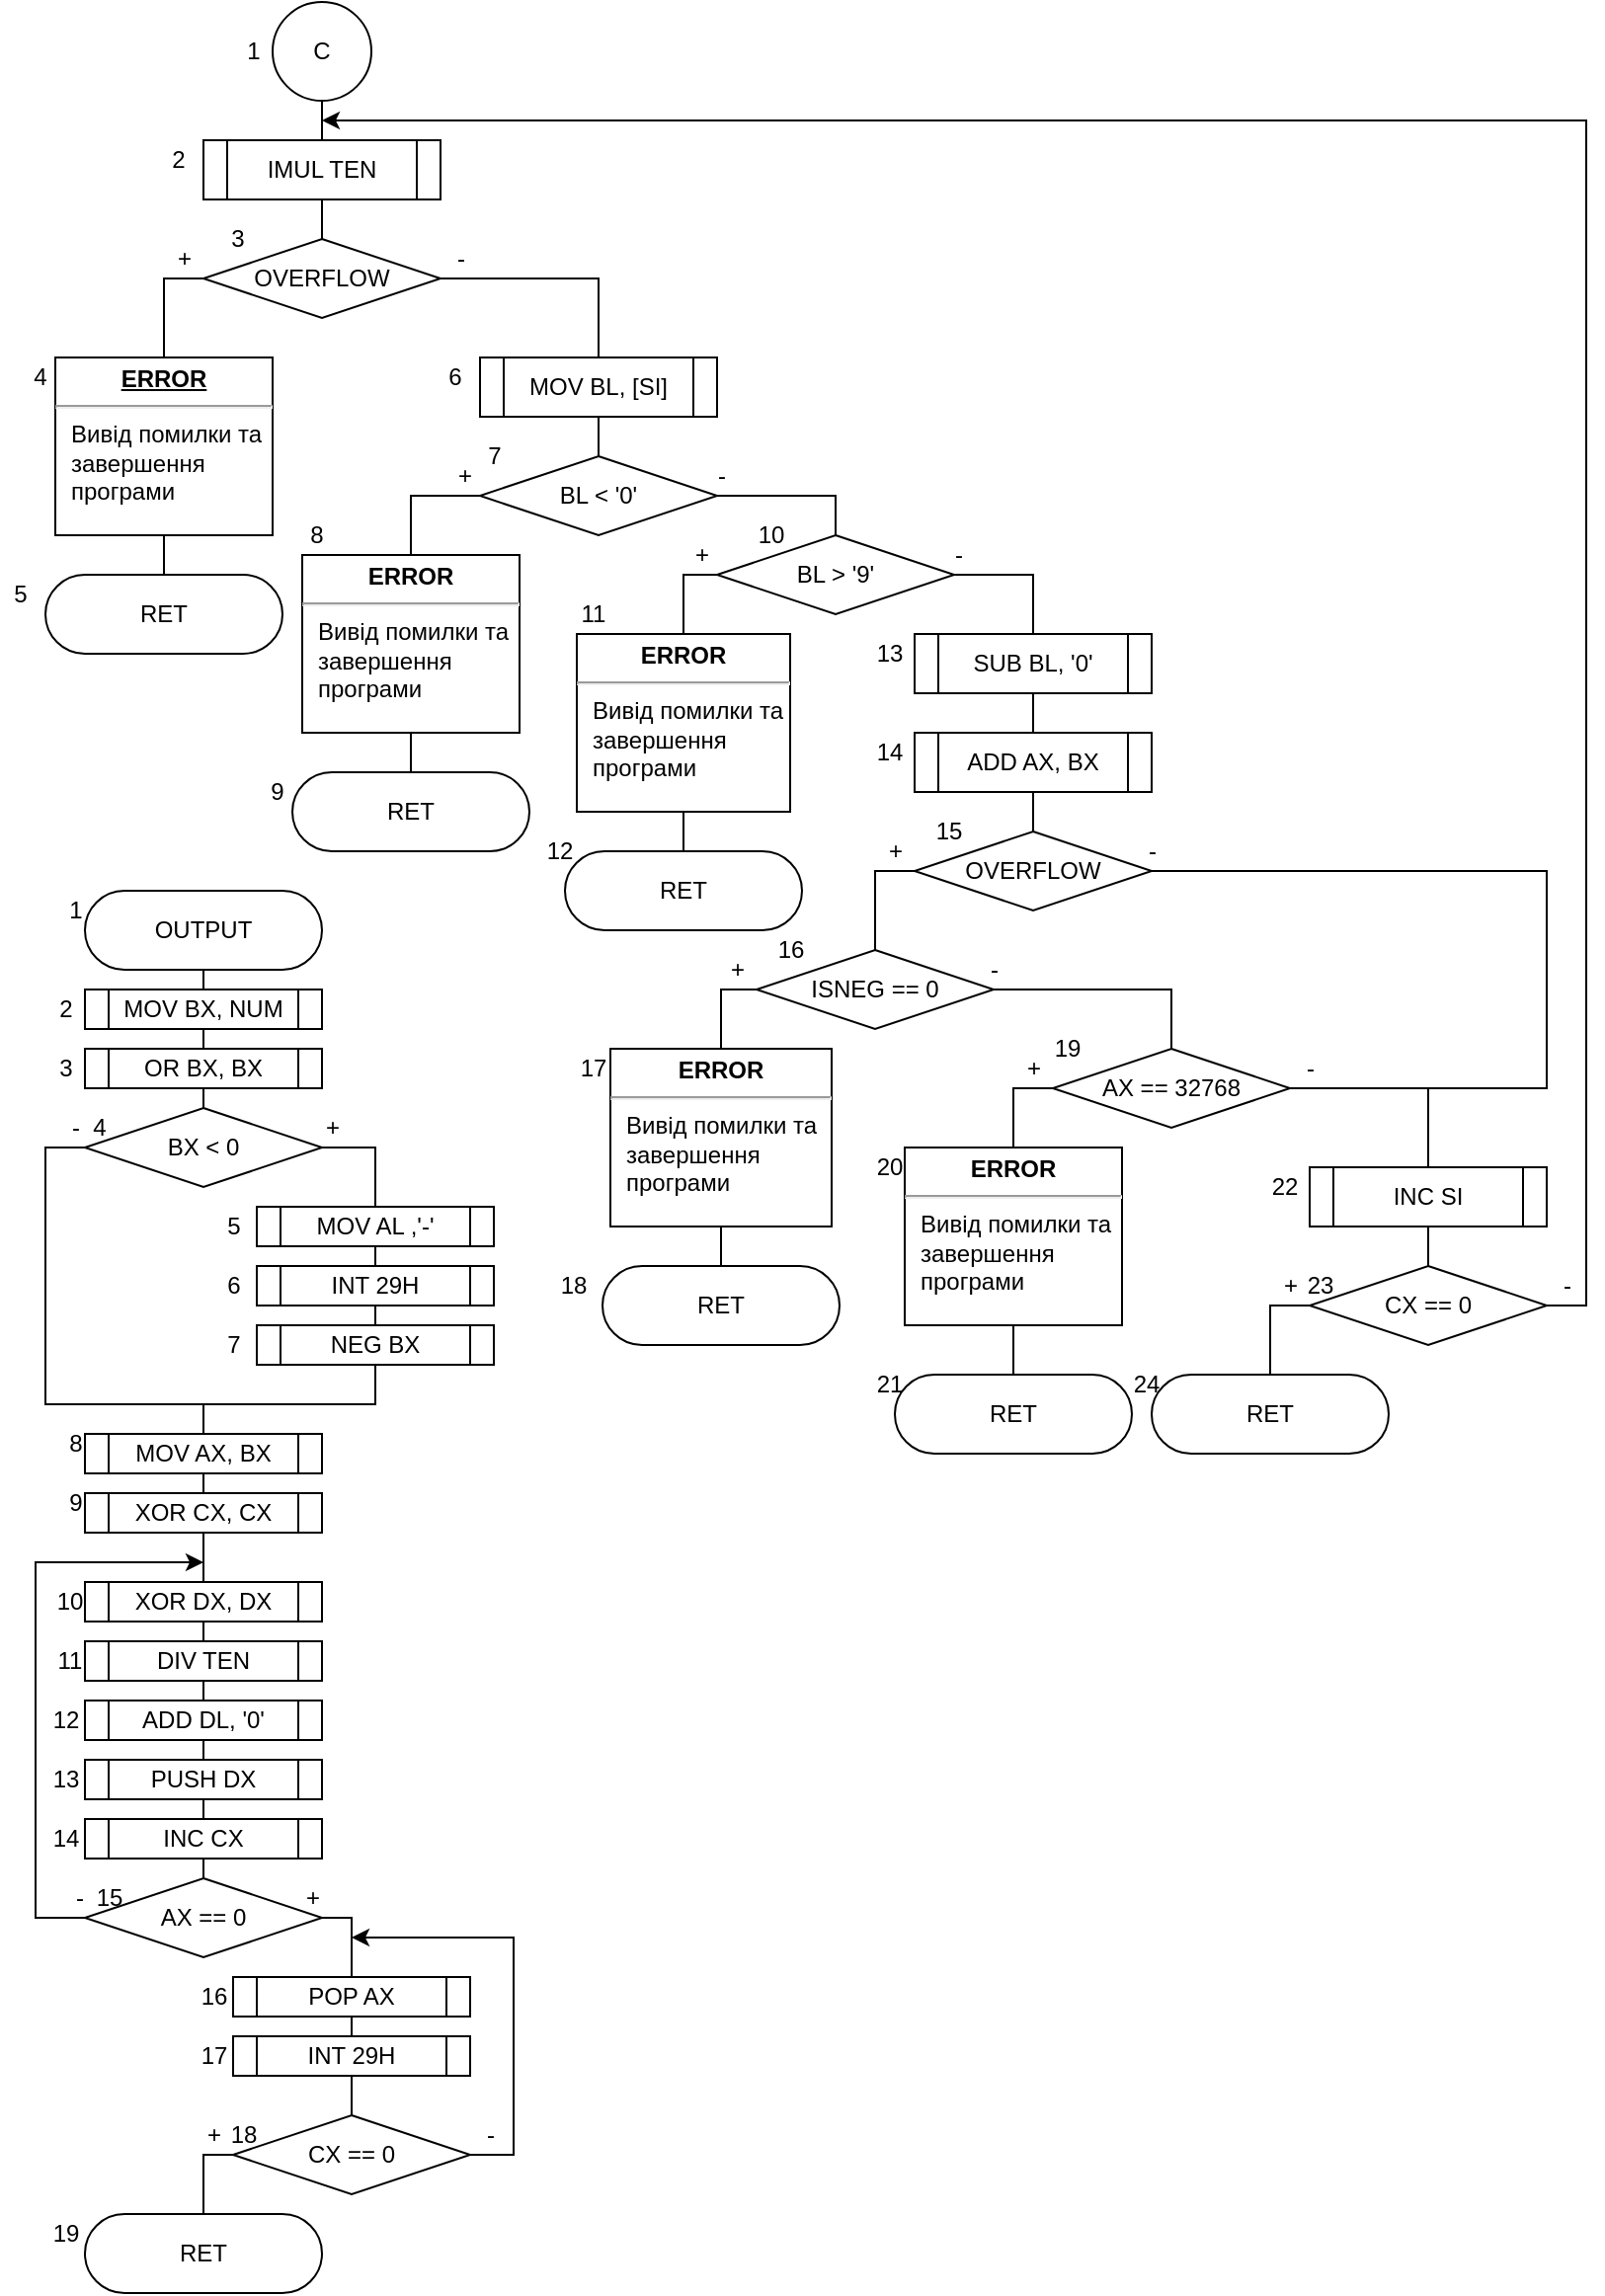 <mxfile version="16.1.2" type="device"><diagram id="68heUi0z1V77YzQn_o56" name="Страница 1"><mxGraphModel dx="1102" dy="685" grid="1" gridSize="10" guides="1" tooltips="1" connect="1" arrows="1" fold="1" page="1" pageScale="1" pageWidth="827" pageHeight="1169" math="0" shadow="0"><root><mxCell id="0"/><mxCell id="1" parent="0"/><mxCell id="bSEj1anS9FOuN95uO_6M-1" style="edgeStyle=orthogonalEdgeStyle;rounded=0;orthogonalLoop=1;jettySize=auto;html=1;entryX=0.5;entryY=0;entryDx=0;entryDy=0;endArrow=none;endFill=0;exitX=0.5;exitY=1;exitDx=0;exitDy=0;" parent="1" source="J3eR_fTIWLNKQ7qqKEdP-1" target="bSEj1anS9FOuN95uO_6M-5" edge="1"><mxGeometry relative="1" as="geometry"><mxPoint x="175" y="50" as="sourcePoint"/></mxGeometry></mxCell><mxCell id="bSEj1anS9FOuN95uO_6M-3" value="RET" style="rounded=1;whiteSpace=wrap;html=1;arcSize=50;" parent="1" vertex="1"><mxGeometry x="35" y="290" width="120" height="40" as="geometry"/></mxCell><mxCell id="bSEj1anS9FOuN95uO_6M-4" style="edgeStyle=orthogonalEdgeStyle;rounded=0;orthogonalLoop=1;jettySize=auto;html=1;exitX=0.5;exitY=1;exitDx=0;exitDy=0;entryX=0.5;entryY=0;entryDx=0;entryDy=0;endArrow=none;endFill=0;" parent="1" source="bSEj1anS9FOuN95uO_6M-5" target="bSEj1anS9FOuN95uO_6M-9" edge="1"><mxGeometry relative="1" as="geometry"/></mxCell><mxCell id="bSEj1anS9FOuN95uO_6M-5" value="IMUL TEN" style="shape=process;whiteSpace=wrap;html=1;backgroundOutline=1;" parent="1" vertex="1"><mxGeometry x="115" y="70" width="120" height="30" as="geometry"/></mxCell><mxCell id="bSEj1anS9FOuN95uO_6M-6" style="edgeStyle=orthogonalEdgeStyle;rounded=0;orthogonalLoop=1;jettySize=auto;html=1;exitX=0.5;exitY=1;exitDx=0;exitDy=0;entryX=0.5;entryY=0;entryDx=0;entryDy=0;endArrow=none;endFill=0;" parent="1" source="bSEj1anS9FOuN95uO_6M-7" target="bSEj1anS9FOuN95uO_6M-16" edge="1"><mxGeometry relative="1" as="geometry"/></mxCell><mxCell id="bSEj1anS9FOuN95uO_6M-7" value="MOV BL, [SI]" style="shape=process;whiteSpace=wrap;html=1;backgroundOutline=1;" parent="1" vertex="1"><mxGeometry x="255" y="180" width="120" height="30" as="geometry"/></mxCell><mxCell id="bSEj1anS9FOuN95uO_6M-8" style="edgeStyle=orthogonalEdgeStyle;rounded=0;orthogonalLoop=1;jettySize=auto;html=1;exitX=1;exitY=0.5;exitDx=0;exitDy=0;entryX=0.5;entryY=0;entryDx=0;entryDy=0;endArrow=none;endFill=0;" parent="1" source="bSEj1anS9FOuN95uO_6M-9" target="bSEj1anS9FOuN95uO_6M-7" edge="1"><mxGeometry relative="1" as="geometry"/></mxCell><mxCell id="bSEj1anS9FOuN95uO_6M-9" value="OVERFLOW" style="rhombus;whiteSpace=wrap;html=1;" parent="1" vertex="1"><mxGeometry x="115" y="120" width="120" height="40" as="geometry"/></mxCell><mxCell id="bSEj1anS9FOuN95uO_6M-10" style="edgeStyle=orthogonalEdgeStyle;rounded=0;orthogonalLoop=1;jettySize=auto;html=1;exitX=0.5;exitY=1;exitDx=0;exitDy=0;entryX=0.5;entryY=0;entryDx=0;entryDy=0;endArrow=none;endFill=0;" parent="1" source="bSEj1anS9FOuN95uO_6M-14" target="bSEj1anS9FOuN95uO_6M-3" edge="1"><mxGeometry relative="1" as="geometry"/></mxCell><mxCell id="bSEj1anS9FOuN95uO_6M-11" value="-" style="text;html=1;align=center;verticalAlign=middle;resizable=0;points=[];autosize=1;strokeColor=none;fillColor=none;" parent="1" vertex="1"><mxGeometry x="235" y="120" width="20" height="20" as="geometry"/></mxCell><mxCell id="bSEj1anS9FOuN95uO_6M-12" value="+" style="text;html=1;align=center;verticalAlign=middle;resizable=0;points=[];autosize=1;strokeColor=none;fillColor=none;" parent="1" vertex="1"><mxGeometry x="95" y="120" width="20" height="20" as="geometry"/></mxCell><mxCell id="bSEj1anS9FOuN95uO_6M-13" style="edgeStyle=orthogonalEdgeStyle;rounded=0;orthogonalLoop=1;jettySize=auto;html=1;exitX=0.5;exitY=0;exitDx=0;exitDy=0;entryX=0;entryY=0.5;entryDx=0;entryDy=0;endArrow=none;endFill=0;" parent="1" source="bSEj1anS9FOuN95uO_6M-14" target="bSEj1anS9FOuN95uO_6M-9" edge="1"><mxGeometry relative="1" as="geometry"/></mxCell><mxCell id="bSEj1anS9FOuN95uO_6M-14" value="&lt;p style=&quot;margin: 0px ; margin-top: 4px ; text-align: center ; text-decoration: underline&quot;&gt;&lt;b&gt;ERROR&lt;/b&gt;&lt;/p&gt;&lt;hr&gt;&lt;p style=&quot;margin: 0px ; margin-left: 8px&quot;&gt;Вивід помилки&lt;span&gt;&amp;nbsp;та&amp;nbsp;&lt;/span&gt;&lt;/p&gt;&lt;p style=&quot;margin: 0px ; margin-left: 8px&quot;&gt;завершення&amp;nbsp;&lt;/p&gt;&lt;p style=&quot;margin: 0px ; margin-left: 8px&quot;&gt;програми&lt;/p&gt;" style="verticalAlign=top;align=left;overflow=fill;fontSize=12;fontFamily=Helvetica;html=1;" parent="1" vertex="1"><mxGeometry x="40" y="180" width="110" height="90" as="geometry"/></mxCell><mxCell id="bSEj1anS9FOuN95uO_6M-15" style="edgeStyle=orthogonalEdgeStyle;rounded=0;orthogonalLoop=1;jettySize=auto;html=1;exitX=0;exitY=0.5;exitDx=0;exitDy=0;entryX=0.5;entryY=0;entryDx=0;entryDy=0;endArrow=none;endFill=0;" parent="1" source="bSEj1anS9FOuN95uO_6M-16" target="bSEj1anS9FOuN95uO_6M-19" edge="1"><mxGeometry relative="1" as="geometry"/></mxCell><mxCell id="bSEj1anS9FOuN95uO_6M-16" value="BL &amp;lt; '0'" style="rhombus;whiteSpace=wrap;html=1;" parent="1" vertex="1"><mxGeometry x="255" y="230" width="120" height="40" as="geometry"/></mxCell><mxCell id="bSEj1anS9FOuN95uO_6M-17" style="edgeStyle=orthogonalEdgeStyle;rounded=0;orthogonalLoop=1;jettySize=auto;html=1;exitX=0.5;exitY=0;exitDx=0;exitDy=0;entryX=0.5;entryY=1;entryDx=0;entryDy=0;endArrow=none;endFill=0;" parent="1" source="bSEj1anS9FOuN95uO_6M-18" target="bSEj1anS9FOuN95uO_6M-19" edge="1"><mxGeometry relative="1" as="geometry"/></mxCell><mxCell id="bSEj1anS9FOuN95uO_6M-18" value="RET" style="rounded=1;whiteSpace=wrap;html=1;arcSize=50;" parent="1" vertex="1"><mxGeometry x="160" y="390" width="120" height="40" as="geometry"/></mxCell><mxCell id="bSEj1anS9FOuN95uO_6M-19" value="&lt;p style=&quot;margin: 4px 0px 0px ; text-align: center&quot;&gt;&lt;b&gt;ERROR&lt;/b&gt;&lt;/p&gt;&lt;hr&gt;&lt;p style=&quot;margin: 0px 0px 0px 8px&quot;&gt;Вивід помилки&amp;nbsp;та&amp;nbsp;&lt;/p&gt;&lt;p style=&quot;margin: 0px 0px 0px 8px&quot;&gt;завершення&amp;nbsp;&lt;/p&gt;&lt;p style=&quot;margin: 0px 0px 0px 8px&quot;&gt;програми&lt;/p&gt;" style="verticalAlign=top;align=left;overflow=fill;fontSize=12;fontFamily=Helvetica;html=1;" parent="1" vertex="1"><mxGeometry x="165" y="280" width="110" height="90" as="geometry"/></mxCell><mxCell id="bSEj1anS9FOuN95uO_6M-20" value="+" style="text;html=1;align=center;verticalAlign=middle;resizable=0;points=[];autosize=1;strokeColor=none;fillColor=none;" parent="1" vertex="1"><mxGeometry x="237" y="230" width="20" height="20" as="geometry"/></mxCell><mxCell id="bSEj1anS9FOuN95uO_6M-21" style="edgeStyle=orthogonalEdgeStyle;rounded=0;orthogonalLoop=1;jettySize=auto;html=1;exitX=0.5;exitY=0;exitDx=0;exitDy=0;entryX=1;entryY=0.5;entryDx=0;entryDy=0;endArrow=none;endFill=0;" parent="1" source="bSEj1anS9FOuN95uO_6M-24" target="bSEj1anS9FOuN95uO_6M-16" edge="1"><mxGeometry relative="1" as="geometry"><Array as="points"><mxPoint x="435" y="250"/></Array></mxGeometry></mxCell><mxCell id="bSEj1anS9FOuN95uO_6M-22" style="edgeStyle=orthogonalEdgeStyle;rounded=0;orthogonalLoop=1;jettySize=auto;html=1;exitX=0;exitY=0.5;exitDx=0;exitDy=0;entryX=0.5;entryY=0;entryDx=0;entryDy=0;endArrow=none;endFill=0;" parent="1" source="bSEj1anS9FOuN95uO_6M-24" target="bSEj1anS9FOuN95uO_6M-26" edge="1"><mxGeometry relative="1" as="geometry"/></mxCell><mxCell id="bSEj1anS9FOuN95uO_6M-23" style="edgeStyle=orthogonalEdgeStyle;rounded=0;orthogonalLoop=1;jettySize=auto;html=1;exitX=1;exitY=0.5;exitDx=0;exitDy=0;entryX=0.5;entryY=0;entryDx=0;entryDy=0;endArrow=none;endFill=0;" parent="1" source="bSEj1anS9FOuN95uO_6M-24" target="bSEj1anS9FOuN95uO_6M-31" edge="1"><mxGeometry relative="1" as="geometry"/></mxCell><mxCell id="bSEj1anS9FOuN95uO_6M-24" value="BL &amp;gt; '9'" style="rhombus;whiteSpace=wrap;html=1;" parent="1" vertex="1"><mxGeometry x="375" y="270" width="120" height="40" as="geometry"/></mxCell><mxCell id="bSEj1anS9FOuN95uO_6M-25" style="edgeStyle=orthogonalEdgeStyle;rounded=0;orthogonalLoop=1;jettySize=auto;html=1;exitX=0.5;exitY=1;exitDx=0;exitDy=0;entryX=0.5;entryY=0;entryDx=0;entryDy=0;endArrow=none;endFill=0;" parent="1" source="bSEj1anS9FOuN95uO_6M-26" target="bSEj1anS9FOuN95uO_6M-27" edge="1"><mxGeometry relative="1" as="geometry"/></mxCell><mxCell id="bSEj1anS9FOuN95uO_6M-26" value="&lt;p style=&quot;margin: 4px 0px 0px ; text-align: center&quot;&gt;&lt;b&gt;ERROR&lt;/b&gt;&lt;/p&gt;&lt;hr&gt;&lt;p style=&quot;margin: 0px 0px 0px 8px&quot;&gt;Вивід помилки&amp;nbsp;та&amp;nbsp;&lt;/p&gt;&lt;p style=&quot;margin: 0px 0px 0px 8px&quot;&gt;завершення&amp;nbsp;&lt;/p&gt;&lt;p style=&quot;margin: 0px 0px 0px 8px&quot;&gt;програми&lt;/p&gt;" style="verticalAlign=top;align=left;overflow=fill;fontSize=12;fontFamily=Helvetica;html=1;" parent="1" vertex="1"><mxGeometry x="304" y="320" width="108" height="90" as="geometry"/></mxCell><mxCell id="bSEj1anS9FOuN95uO_6M-27" value="RET" style="rounded=1;whiteSpace=wrap;html=1;arcSize=50;" parent="1" vertex="1"><mxGeometry x="298" y="430" width="120" height="40" as="geometry"/></mxCell><mxCell id="bSEj1anS9FOuN95uO_6M-28" value="-" style="text;html=1;align=center;verticalAlign=middle;resizable=0;points=[];autosize=1;strokeColor=none;fillColor=none;" parent="1" vertex="1"><mxGeometry x="367" y="230" width="20" height="20" as="geometry"/></mxCell><mxCell id="bSEj1anS9FOuN95uO_6M-29" value="+" style="text;html=1;align=center;verticalAlign=middle;resizable=0;points=[];autosize=1;strokeColor=none;fillColor=none;" parent="1" vertex="1"><mxGeometry x="357" y="270" width="20" height="20" as="geometry"/></mxCell><mxCell id="bSEj1anS9FOuN95uO_6M-30" style="edgeStyle=orthogonalEdgeStyle;rounded=0;orthogonalLoop=1;jettySize=auto;html=1;exitX=0.5;exitY=1;exitDx=0;exitDy=0;entryX=0.5;entryY=0;entryDx=0;entryDy=0;endArrow=none;endFill=0;" parent="1" source="bSEj1anS9FOuN95uO_6M-31" target="bSEj1anS9FOuN95uO_6M-34" edge="1"><mxGeometry relative="1" as="geometry"/></mxCell><mxCell id="bSEj1anS9FOuN95uO_6M-31" value="SUB BL, '0'" style="shape=process;whiteSpace=wrap;html=1;backgroundOutline=1;" parent="1" vertex="1"><mxGeometry x="475" y="320" width="120" height="30" as="geometry"/></mxCell><mxCell id="bSEj1anS9FOuN95uO_6M-32" value="-" style="text;html=1;align=center;verticalAlign=middle;resizable=0;points=[];autosize=1;strokeColor=none;fillColor=none;" parent="1" vertex="1"><mxGeometry x="487" y="270" width="20" height="20" as="geometry"/></mxCell><mxCell id="bSEj1anS9FOuN95uO_6M-33" style="edgeStyle=orthogonalEdgeStyle;rounded=0;orthogonalLoop=1;jettySize=auto;html=1;exitX=0.5;exitY=1;exitDx=0;exitDy=0;entryX=0.5;entryY=0;entryDx=0;entryDy=0;endArrow=none;endFill=0;" parent="1" source="bSEj1anS9FOuN95uO_6M-34" target="bSEj1anS9FOuN95uO_6M-37" edge="1"><mxGeometry relative="1" as="geometry"/></mxCell><mxCell id="bSEj1anS9FOuN95uO_6M-34" value="ADD AX, BX" style="shape=process;whiteSpace=wrap;html=1;backgroundOutline=1;" parent="1" vertex="1"><mxGeometry x="475" y="370" width="120" height="30" as="geometry"/></mxCell><mxCell id="bSEj1anS9FOuN95uO_6M-35" style="edgeStyle=orthogonalEdgeStyle;rounded=0;orthogonalLoop=1;jettySize=auto;html=1;exitX=0;exitY=0.5;exitDx=0;exitDy=0;entryX=0.5;entryY=0;entryDx=0;entryDy=0;endArrow=none;endFill=0;" parent="1" source="bSEj1anS9FOuN95uO_6M-37" target="bSEj1anS9FOuN95uO_6M-40" edge="1"><mxGeometry relative="1" as="geometry"/></mxCell><mxCell id="bSEj1anS9FOuN95uO_6M-36" style="edgeStyle=orthogonalEdgeStyle;rounded=0;orthogonalLoop=1;jettySize=auto;html=1;exitX=1;exitY=0.5;exitDx=0;exitDy=0;entryX=1;entryY=0.5;entryDx=0;entryDy=0;endArrow=none;endFill=0;" parent="1" source="bSEj1anS9FOuN95uO_6M-37" target="bSEj1anS9FOuN95uO_6M-47" edge="1"><mxGeometry relative="1" as="geometry"><Array as="points"><mxPoint x="795" y="440"/><mxPoint x="795" y="550"/></Array></mxGeometry></mxCell><mxCell id="bSEj1anS9FOuN95uO_6M-37" value="OVERFLOW" style="rhombus;whiteSpace=wrap;html=1;" parent="1" vertex="1"><mxGeometry x="475" y="420" width="120" height="40" as="geometry"/></mxCell><mxCell id="bSEj1anS9FOuN95uO_6M-38" style="edgeStyle=orthogonalEdgeStyle;rounded=0;orthogonalLoop=1;jettySize=auto;html=1;exitX=0;exitY=0.5;exitDx=0;exitDy=0;entryX=0.5;entryY=0;entryDx=0;entryDy=0;endArrow=none;endFill=0;" parent="1" source="bSEj1anS9FOuN95uO_6M-40" target="bSEj1anS9FOuN95uO_6M-43" edge="1"><mxGeometry relative="1" as="geometry"/></mxCell><mxCell id="bSEj1anS9FOuN95uO_6M-39" style="edgeStyle=orthogonalEdgeStyle;rounded=0;orthogonalLoop=1;jettySize=auto;html=1;exitX=1;exitY=0.5;exitDx=0;exitDy=0;entryX=0.5;entryY=0;entryDx=0;entryDy=0;endArrow=none;endFill=0;" parent="1" source="bSEj1anS9FOuN95uO_6M-40" target="bSEj1anS9FOuN95uO_6M-47" edge="1"><mxGeometry relative="1" as="geometry"/></mxCell><mxCell id="bSEj1anS9FOuN95uO_6M-40" value="ISNEG == 0" style="rhombus;whiteSpace=wrap;html=1;" parent="1" vertex="1"><mxGeometry x="395" y="480" width="120" height="40" as="geometry"/></mxCell><mxCell id="bSEj1anS9FOuN95uO_6M-41" style="edgeStyle=orthogonalEdgeStyle;rounded=0;orthogonalLoop=1;jettySize=auto;html=1;exitX=0.5;exitY=0;exitDx=0;exitDy=0;entryX=0.5;entryY=1;entryDx=0;entryDy=0;endArrow=none;endFill=0;" parent="1" source="bSEj1anS9FOuN95uO_6M-42" target="bSEj1anS9FOuN95uO_6M-43" edge="1"><mxGeometry relative="1" as="geometry"/></mxCell><mxCell id="bSEj1anS9FOuN95uO_6M-42" value="RET" style="rounded=1;whiteSpace=wrap;html=1;arcSize=50;" parent="1" vertex="1"><mxGeometry x="317" y="640" width="120" height="40" as="geometry"/></mxCell><mxCell id="bSEj1anS9FOuN95uO_6M-43" value="&lt;p style=&quot;margin: 4px 0px 0px ; text-align: center&quot;&gt;&lt;b&gt;ERROR&lt;/b&gt;&lt;/p&gt;&lt;hr&gt;&lt;p style=&quot;margin: 0px 0px 0px 8px&quot;&gt;Вивід помилки&amp;nbsp;та&amp;nbsp;&lt;/p&gt;&lt;p style=&quot;margin: 0px 0px 0px 8px&quot;&gt;завершення&amp;nbsp;&lt;/p&gt;&lt;p style=&quot;margin: 0px 0px 0px 8px&quot;&gt;програми&lt;/p&gt;" style="verticalAlign=top;align=left;overflow=fill;fontSize=12;fontFamily=Helvetica;html=1;" parent="1" vertex="1"><mxGeometry x="321" y="530" width="112" height="90" as="geometry"/></mxCell><mxCell id="bSEj1anS9FOuN95uO_6M-44" value="+" style="text;html=1;align=center;verticalAlign=middle;resizable=0;points=[];autosize=1;strokeColor=none;fillColor=none;" parent="1" vertex="1"><mxGeometry x="375" y="480" width="20" height="20" as="geometry"/></mxCell><mxCell id="bSEj1anS9FOuN95uO_6M-45" value="+" style="text;html=1;align=center;verticalAlign=middle;resizable=0;points=[];autosize=1;strokeColor=none;fillColor=none;" parent="1" vertex="1"><mxGeometry x="455" y="420" width="20" height="20" as="geometry"/></mxCell><mxCell id="bSEj1anS9FOuN95uO_6M-46" style="edgeStyle=orthogonalEdgeStyle;rounded=0;orthogonalLoop=1;jettySize=auto;html=1;exitX=0;exitY=0.5;exitDx=0;exitDy=0;entryX=0.5;entryY=0;entryDx=0;entryDy=0;endArrow=none;endFill=0;" parent="1" source="bSEj1anS9FOuN95uO_6M-47" target="bSEj1anS9FOuN95uO_6M-51" edge="1"><mxGeometry relative="1" as="geometry"/></mxCell><mxCell id="bSEj1anS9FOuN95uO_6M-47" value="AX == 32768" style="rhombus;whiteSpace=wrap;html=1;" parent="1" vertex="1"><mxGeometry x="545" y="530" width="120" height="40" as="geometry"/></mxCell><mxCell id="bSEj1anS9FOuN95uO_6M-48" value="-" style="text;html=1;align=center;verticalAlign=middle;resizable=0;points=[];autosize=1;strokeColor=none;fillColor=none;" parent="1" vertex="1"><mxGeometry x="505" y="480" width="20" height="20" as="geometry"/></mxCell><mxCell id="bSEj1anS9FOuN95uO_6M-49" value="RET" style="rounded=1;whiteSpace=wrap;html=1;arcSize=50;" parent="1" vertex="1"><mxGeometry x="465" y="695" width="120" height="40" as="geometry"/></mxCell><mxCell id="bSEj1anS9FOuN95uO_6M-50" style="edgeStyle=orthogonalEdgeStyle;rounded=0;orthogonalLoop=1;jettySize=auto;html=1;exitX=0.5;exitY=1;exitDx=0;exitDy=0;entryX=0.5;entryY=0;entryDx=0;entryDy=0;endArrow=none;endFill=0;" parent="1" source="bSEj1anS9FOuN95uO_6M-51" target="bSEj1anS9FOuN95uO_6M-49" edge="1"><mxGeometry relative="1" as="geometry"/></mxCell><mxCell id="bSEj1anS9FOuN95uO_6M-51" value="&lt;p style=&quot;margin: 4px 0px 0px ; text-align: center&quot;&gt;&lt;b&gt;ERROR&lt;/b&gt;&lt;/p&gt;&lt;hr&gt;&lt;p style=&quot;margin: 0px 0px 0px 8px&quot;&gt;Вивід помилки&amp;nbsp;та&amp;nbsp;&lt;/p&gt;&lt;p style=&quot;margin: 0px 0px 0px 8px&quot;&gt;завершення&amp;nbsp;&lt;/p&gt;&lt;p style=&quot;margin: 0px 0px 0px 8px&quot;&gt;програми&lt;/p&gt;" style="verticalAlign=top;align=left;overflow=fill;fontSize=12;fontFamily=Helvetica;html=1;" parent="1" vertex="1"><mxGeometry x="470" y="580" width="110" height="90" as="geometry"/></mxCell><mxCell id="bSEj1anS9FOuN95uO_6M-52" style="edgeStyle=orthogonalEdgeStyle;rounded=0;orthogonalLoop=1;jettySize=auto;html=1;exitX=0.5;exitY=0;exitDx=0;exitDy=0;endArrow=none;endFill=0;" parent="1" source="bSEj1anS9FOuN95uO_6M-54" edge="1"><mxGeometry relative="1" as="geometry"><mxPoint x="735" y="550" as="targetPoint"/></mxGeometry></mxCell><mxCell id="bSEj1anS9FOuN95uO_6M-53" style="edgeStyle=orthogonalEdgeStyle;rounded=0;orthogonalLoop=1;jettySize=auto;html=1;exitX=0.5;exitY=1;exitDx=0;exitDy=0;entryX=0.5;entryY=0;entryDx=0;entryDy=0;endArrow=none;endFill=0;" parent="1" source="bSEj1anS9FOuN95uO_6M-54" target="bSEj1anS9FOuN95uO_6M-57" edge="1"><mxGeometry relative="1" as="geometry"/></mxCell><mxCell id="bSEj1anS9FOuN95uO_6M-54" value="INC SI" style="shape=process;whiteSpace=wrap;html=1;backgroundOutline=1;" parent="1" vertex="1"><mxGeometry x="675" y="590" width="120" height="30" as="geometry"/></mxCell><mxCell id="bSEj1anS9FOuN95uO_6M-55" style="edgeStyle=orthogonalEdgeStyle;rounded=0;orthogonalLoop=1;jettySize=auto;html=1;exitX=1;exitY=0.5;exitDx=0;exitDy=0;endArrow=classic;endFill=1;" parent="1" source="bSEj1anS9FOuN95uO_6M-57" edge="1"><mxGeometry relative="1" as="geometry"><mxPoint x="175" y="60" as="targetPoint"/><Array as="points"><mxPoint x="815" y="660"/><mxPoint x="815" y="60"/></Array></mxGeometry></mxCell><mxCell id="bSEj1anS9FOuN95uO_6M-56" style="edgeStyle=orthogonalEdgeStyle;rounded=0;orthogonalLoop=1;jettySize=auto;html=1;exitX=0;exitY=0.5;exitDx=0;exitDy=0;entryX=0.5;entryY=0;entryDx=0;entryDy=0;endArrow=none;endFill=0;" parent="1" source="bSEj1anS9FOuN95uO_6M-57" target="bSEj1anS9FOuN95uO_6M-62" edge="1"><mxGeometry relative="1" as="geometry"/></mxCell><mxCell id="bSEj1anS9FOuN95uO_6M-57" value="CX == 0" style="rhombus;whiteSpace=wrap;html=1;" parent="1" vertex="1"><mxGeometry x="675" y="640" width="120" height="40" as="geometry"/></mxCell><mxCell id="bSEj1anS9FOuN95uO_6M-58" value="+" style="text;html=1;align=center;verticalAlign=middle;resizable=0;points=[];autosize=1;strokeColor=none;fillColor=none;" parent="1" vertex="1"><mxGeometry x="525" y="530" width="20" height="20" as="geometry"/></mxCell><mxCell id="bSEj1anS9FOuN95uO_6M-59" value="-" style="text;html=1;align=center;verticalAlign=middle;resizable=0;points=[];autosize=1;strokeColor=none;fillColor=none;" parent="1" vertex="1"><mxGeometry x="585" y="420" width="20" height="20" as="geometry"/></mxCell><mxCell id="bSEj1anS9FOuN95uO_6M-60" value="-" style="text;html=1;align=center;verticalAlign=middle;resizable=0;points=[];autosize=1;strokeColor=none;fillColor=none;" parent="1" vertex="1"><mxGeometry x="665" y="530" width="20" height="20" as="geometry"/></mxCell><mxCell id="bSEj1anS9FOuN95uO_6M-61" value="-" style="text;html=1;align=center;verticalAlign=middle;resizable=0;points=[];autosize=1;strokeColor=none;fillColor=none;" parent="1" vertex="1"><mxGeometry x="795" y="640" width="20" height="20" as="geometry"/></mxCell><mxCell id="bSEj1anS9FOuN95uO_6M-62" value="RET" style="rounded=1;whiteSpace=wrap;html=1;arcSize=50;" parent="1" vertex="1"><mxGeometry x="595" y="695" width="120" height="40" as="geometry"/></mxCell><mxCell id="bSEj1anS9FOuN95uO_6M-63" value="+" style="text;html=1;align=center;verticalAlign=middle;resizable=0;points=[];autosize=1;strokeColor=none;fillColor=none;" parent="1" vertex="1"><mxGeometry x="655" y="640" width="20" height="20" as="geometry"/></mxCell><mxCell id="bSEj1anS9FOuN95uO_6M-64" value="1" style="text;html=1;align=center;verticalAlign=middle;resizable=0;points=[];autosize=1;strokeColor=none;fillColor=none;" parent="1" vertex="1"><mxGeometry x="130" y="15" width="20" height="20" as="geometry"/></mxCell><mxCell id="bSEj1anS9FOuN95uO_6M-65" value="2" style="text;html=1;align=center;verticalAlign=middle;resizable=0;points=[];autosize=1;strokeColor=none;fillColor=none;" parent="1" vertex="1"><mxGeometry x="92" y="70" width="20" height="20" as="geometry"/></mxCell><mxCell id="bSEj1anS9FOuN95uO_6M-66" value="3" style="text;html=1;align=center;verticalAlign=middle;resizable=0;points=[];autosize=1;strokeColor=none;fillColor=none;" parent="1" vertex="1"><mxGeometry x="122" y="110" width="20" height="20" as="geometry"/></mxCell><mxCell id="bSEj1anS9FOuN95uO_6M-67" value="4" style="text;html=1;align=center;verticalAlign=middle;resizable=0;points=[];autosize=1;strokeColor=none;fillColor=none;" parent="1" vertex="1"><mxGeometry x="22" y="180" width="20" height="20" as="geometry"/></mxCell><mxCell id="bSEj1anS9FOuN95uO_6M-68" value="5" style="text;html=1;align=center;verticalAlign=middle;resizable=0;points=[];autosize=1;strokeColor=none;fillColor=none;" parent="1" vertex="1"><mxGeometry x="12" y="290" width="20" height="20" as="geometry"/></mxCell><mxCell id="bSEj1anS9FOuN95uO_6M-69" value="6" style="text;html=1;align=center;verticalAlign=middle;resizable=0;points=[];autosize=1;strokeColor=none;fillColor=none;" parent="1" vertex="1"><mxGeometry x="232" y="180" width="20" height="20" as="geometry"/></mxCell><mxCell id="bSEj1anS9FOuN95uO_6M-70" value="7" style="text;html=1;align=center;verticalAlign=middle;resizable=0;points=[];autosize=1;strokeColor=none;fillColor=none;" parent="1" vertex="1"><mxGeometry x="252" y="220" width="20" height="20" as="geometry"/></mxCell><mxCell id="bSEj1anS9FOuN95uO_6M-71" value="8" style="text;html=1;align=center;verticalAlign=middle;resizable=0;points=[];autosize=1;strokeColor=none;fillColor=none;" parent="1" vertex="1"><mxGeometry x="162" y="260" width="20" height="20" as="geometry"/></mxCell><mxCell id="bSEj1anS9FOuN95uO_6M-72" value="9" style="text;html=1;align=center;verticalAlign=middle;resizable=0;points=[];autosize=1;strokeColor=none;fillColor=none;" parent="1" vertex="1"><mxGeometry x="142" y="390" width="20" height="20" as="geometry"/></mxCell><mxCell id="bSEj1anS9FOuN95uO_6M-73" value="10" style="text;html=1;align=center;verticalAlign=middle;resizable=0;points=[];autosize=1;strokeColor=none;fillColor=none;" parent="1" vertex="1"><mxGeometry x="387" y="260" width="30" height="20" as="geometry"/></mxCell><mxCell id="bSEj1anS9FOuN95uO_6M-74" value="11" style="text;html=1;align=center;verticalAlign=middle;resizable=0;points=[];autosize=1;strokeColor=none;fillColor=none;" parent="1" vertex="1"><mxGeometry x="297" y="300" width="30" height="20" as="geometry"/></mxCell><mxCell id="bSEj1anS9FOuN95uO_6M-75" value="12" style="text;html=1;align=center;verticalAlign=middle;resizable=0;points=[];autosize=1;strokeColor=none;fillColor=none;" parent="1" vertex="1"><mxGeometry x="280" y="420" width="30" height="20" as="geometry"/></mxCell><mxCell id="bSEj1anS9FOuN95uO_6M-76" value="13" style="text;html=1;align=center;verticalAlign=middle;resizable=0;points=[];autosize=1;strokeColor=none;fillColor=none;" parent="1" vertex="1"><mxGeometry x="447" y="320" width="30" height="20" as="geometry"/></mxCell><mxCell id="bSEj1anS9FOuN95uO_6M-77" value="14" style="text;html=1;align=center;verticalAlign=middle;resizable=0;points=[];autosize=1;strokeColor=none;fillColor=none;" parent="1" vertex="1"><mxGeometry x="447" y="370" width="30" height="20" as="geometry"/></mxCell><mxCell id="bSEj1anS9FOuN95uO_6M-78" value="15" style="text;html=1;align=center;verticalAlign=middle;resizable=0;points=[];autosize=1;strokeColor=none;fillColor=none;" parent="1" vertex="1"><mxGeometry x="477" y="410" width="30" height="20" as="geometry"/></mxCell><mxCell id="bSEj1anS9FOuN95uO_6M-79" value="16" style="text;html=1;align=center;verticalAlign=middle;resizable=0;points=[];autosize=1;strokeColor=none;fillColor=none;" parent="1" vertex="1"><mxGeometry x="397" y="470" width="30" height="20" as="geometry"/></mxCell><mxCell id="bSEj1anS9FOuN95uO_6M-80" value="17" style="text;html=1;align=center;verticalAlign=middle;resizable=0;points=[];autosize=1;strokeColor=none;fillColor=none;" parent="1" vertex="1"><mxGeometry x="297" y="530" width="30" height="20" as="geometry"/></mxCell><mxCell id="bSEj1anS9FOuN95uO_6M-81" value="18" style="text;html=1;align=center;verticalAlign=middle;resizable=0;points=[];autosize=1;strokeColor=none;fillColor=none;" parent="1" vertex="1"><mxGeometry x="287" y="640" width="30" height="20" as="geometry"/></mxCell><mxCell id="bSEj1anS9FOuN95uO_6M-82" value="19" style="text;html=1;align=center;verticalAlign=middle;resizable=0;points=[];autosize=1;strokeColor=none;fillColor=none;" parent="1" vertex="1"><mxGeometry x="537" y="520" width="30" height="20" as="geometry"/></mxCell><mxCell id="bSEj1anS9FOuN95uO_6M-83" value="20" style="text;html=1;align=center;verticalAlign=middle;resizable=0;points=[];autosize=1;strokeColor=none;fillColor=none;" parent="1" vertex="1"><mxGeometry x="447" y="580" width="30" height="20" as="geometry"/></mxCell><mxCell id="bSEj1anS9FOuN95uO_6M-84" value="21" style="text;html=1;align=center;verticalAlign=middle;resizable=0;points=[];autosize=1;strokeColor=none;fillColor=none;" parent="1" vertex="1"><mxGeometry x="447" y="690" width="30" height="20" as="geometry"/></mxCell><mxCell id="bSEj1anS9FOuN95uO_6M-85" value="22" style="text;html=1;align=center;verticalAlign=middle;resizable=0;points=[];autosize=1;strokeColor=none;fillColor=none;" parent="1" vertex="1"><mxGeometry x="647" y="590" width="30" height="20" as="geometry"/></mxCell><mxCell id="bSEj1anS9FOuN95uO_6M-86" value="23" style="text;html=1;align=center;verticalAlign=middle;resizable=0;points=[];autosize=1;strokeColor=none;fillColor=none;" parent="1" vertex="1"><mxGeometry x="665" y="640" width="30" height="20" as="geometry"/></mxCell><mxCell id="bSEj1anS9FOuN95uO_6M-87" value="24" style="text;html=1;align=center;verticalAlign=middle;resizable=0;points=[];autosize=1;strokeColor=none;fillColor=none;" parent="1" vertex="1"><mxGeometry x="577" y="690" width="30" height="20" as="geometry"/></mxCell><mxCell id="bSEj1anS9FOuN95uO_6M-88" style="edgeStyle=orthogonalEdgeStyle;rounded=0;orthogonalLoop=1;jettySize=auto;html=1;exitX=0.5;exitY=1;exitDx=0;exitDy=0;entryX=0.5;entryY=0;entryDx=0;entryDy=0;endArrow=none;endFill=0;" parent="1" source="bSEj1anS9FOuN95uO_6M-89" target="bSEj1anS9FOuN95uO_6M-91" edge="1"><mxGeometry relative="1" as="geometry"/></mxCell><mxCell id="bSEj1anS9FOuN95uO_6M-89" value="OUTPUT" style="rounded=1;whiteSpace=wrap;html=1;arcSize=50;" parent="1" vertex="1"><mxGeometry x="55" y="450" width="120" height="40" as="geometry"/></mxCell><mxCell id="bSEj1anS9FOuN95uO_6M-90" style="edgeStyle=orthogonalEdgeStyle;rounded=0;orthogonalLoop=1;jettySize=auto;html=1;exitX=0.5;exitY=1;exitDx=0;exitDy=0;entryX=0.5;entryY=0;entryDx=0;entryDy=0;endArrow=none;endFill=0;" parent="1" source="bSEj1anS9FOuN95uO_6M-91" target="bSEj1anS9FOuN95uO_6M-93" edge="1"><mxGeometry relative="1" as="geometry"/></mxCell><mxCell id="bSEj1anS9FOuN95uO_6M-91" value="MOV BX, NUM" style="shape=process;whiteSpace=wrap;html=1;backgroundOutline=1;" parent="1" vertex="1"><mxGeometry x="55" y="500" width="120" height="20" as="geometry"/></mxCell><mxCell id="bSEj1anS9FOuN95uO_6M-92" style="edgeStyle=orthogonalEdgeStyle;rounded=0;orthogonalLoop=1;jettySize=auto;html=1;exitX=0.5;exitY=1;exitDx=0;exitDy=0;entryX=0.5;entryY=0;entryDx=0;entryDy=0;endArrow=none;endFill=0;" parent="1" source="bSEj1anS9FOuN95uO_6M-93" target="bSEj1anS9FOuN95uO_6M-95" edge="1"><mxGeometry relative="1" as="geometry"/></mxCell><mxCell id="bSEj1anS9FOuN95uO_6M-93" value="OR BX, BX" style="shape=process;whiteSpace=wrap;html=1;backgroundOutline=1;" parent="1" vertex="1"><mxGeometry x="55" y="530" width="120" height="20" as="geometry"/></mxCell><mxCell id="bSEj1anS9FOuN95uO_6M-94" style="edgeStyle=orthogonalEdgeStyle;rounded=0;orthogonalLoop=1;jettySize=auto;html=1;exitX=1;exitY=0.5;exitDx=0;exitDy=0;endArrow=none;endFill=0;" parent="1" source="bSEj1anS9FOuN95uO_6M-95" target="bSEj1anS9FOuN95uO_6M-97" edge="1"><mxGeometry relative="1" as="geometry"/></mxCell><mxCell id="bSEj1anS9FOuN95uO_6M-95" value="BX &amp;lt; 0" style="rhombus;whiteSpace=wrap;html=1;" parent="1" vertex="1"><mxGeometry x="55" y="560" width="120" height="40" as="geometry"/></mxCell><mxCell id="bSEj1anS9FOuN95uO_6M-96" style="edgeStyle=orthogonalEdgeStyle;rounded=0;orthogonalLoop=1;jettySize=auto;html=1;exitX=0.5;exitY=1;exitDx=0;exitDy=0;entryX=0.5;entryY=0;entryDx=0;entryDy=0;endArrow=none;endFill=0;" parent="1" source="bSEj1anS9FOuN95uO_6M-97" target="bSEj1anS9FOuN95uO_6M-99" edge="1"><mxGeometry relative="1" as="geometry"/></mxCell><mxCell id="bSEj1anS9FOuN95uO_6M-97" value="MOV AL ,'-'" style="shape=process;whiteSpace=wrap;html=1;backgroundOutline=1;" parent="1" vertex="1"><mxGeometry x="142" y="610" width="120" height="20" as="geometry"/></mxCell><mxCell id="bSEj1anS9FOuN95uO_6M-98" style="edgeStyle=orthogonalEdgeStyle;rounded=0;orthogonalLoop=1;jettySize=auto;html=1;exitX=0.5;exitY=1;exitDx=0;exitDy=0;entryX=0.5;entryY=0;entryDx=0;entryDy=0;endArrow=none;endFill=0;" parent="1" source="bSEj1anS9FOuN95uO_6M-99" target="bSEj1anS9FOuN95uO_6M-101" edge="1"><mxGeometry relative="1" as="geometry"/></mxCell><mxCell id="bSEj1anS9FOuN95uO_6M-99" value="INT 29H" style="shape=process;whiteSpace=wrap;html=1;backgroundOutline=1;" parent="1" vertex="1"><mxGeometry x="142" y="640" width="120" height="20" as="geometry"/></mxCell><mxCell id="bSEj1anS9FOuN95uO_6M-100" style="edgeStyle=orthogonalEdgeStyle;rounded=0;orthogonalLoop=1;jettySize=auto;html=1;exitX=0.5;exitY=1;exitDx=0;exitDy=0;entryX=0;entryY=0.5;entryDx=0;entryDy=0;endArrow=none;endFill=0;" parent="1" source="bSEj1anS9FOuN95uO_6M-101" target="bSEj1anS9FOuN95uO_6M-95" edge="1"><mxGeometry relative="1" as="geometry"/></mxCell><mxCell id="bSEj1anS9FOuN95uO_6M-101" value="NEG BX" style="shape=process;whiteSpace=wrap;html=1;backgroundOutline=1;" parent="1" vertex="1"><mxGeometry x="142" y="670" width="120" height="20" as="geometry"/></mxCell><mxCell id="bSEj1anS9FOuN95uO_6M-102" value="+" style="text;html=1;align=center;verticalAlign=middle;resizable=0;points=[];autosize=1;strokeColor=none;fillColor=none;" parent="1" vertex="1"><mxGeometry x="170" y="560" width="20" height="20" as="geometry"/></mxCell><mxCell id="bSEj1anS9FOuN95uO_6M-103" value="-" style="text;html=1;align=center;verticalAlign=middle;resizable=0;points=[];autosize=1;strokeColor=none;fillColor=none;" parent="1" vertex="1"><mxGeometry x="40" y="560" width="20" height="20" as="geometry"/></mxCell><mxCell id="bSEj1anS9FOuN95uO_6M-104" style="edgeStyle=orthogonalEdgeStyle;rounded=0;orthogonalLoop=1;jettySize=auto;html=1;exitX=0.5;exitY=0;exitDx=0;exitDy=0;endArrow=none;endFill=0;" parent="1" source="bSEj1anS9FOuN95uO_6M-106" edge="1"><mxGeometry relative="1" as="geometry"><mxPoint x="115" y="710" as="targetPoint"/></mxGeometry></mxCell><mxCell id="bSEj1anS9FOuN95uO_6M-105" style="edgeStyle=orthogonalEdgeStyle;rounded=0;orthogonalLoop=1;jettySize=auto;html=1;exitX=0.5;exitY=1;exitDx=0;exitDy=0;entryX=0.5;entryY=0;entryDx=0;entryDy=0;endArrow=none;endFill=0;" parent="1" source="bSEj1anS9FOuN95uO_6M-106" target="bSEj1anS9FOuN95uO_6M-108" edge="1"><mxGeometry relative="1" as="geometry"/></mxCell><mxCell id="bSEj1anS9FOuN95uO_6M-106" value="MOV AX, BX" style="shape=process;whiteSpace=wrap;html=1;backgroundOutline=1;" parent="1" vertex="1"><mxGeometry x="55" y="725" width="120" height="20" as="geometry"/></mxCell><mxCell id="bSEj1anS9FOuN95uO_6M-107" style="edgeStyle=orthogonalEdgeStyle;rounded=0;orthogonalLoop=1;jettySize=auto;html=1;exitX=0.5;exitY=1;exitDx=0;exitDy=0;entryX=0.5;entryY=0;entryDx=0;entryDy=0;endArrow=none;endFill=0;" parent="1" source="bSEj1anS9FOuN95uO_6M-108" target="bSEj1anS9FOuN95uO_6M-110" edge="1"><mxGeometry relative="1" as="geometry"/></mxCell><mxCell id="bSEj1anS9FOuN95uO_6M-108" value="XOR CX, CX" style="shape=process;whiteSpace=wrap;html=1;backgroundOutline=1;" parent="1" vertex="1"><mxGeometry x="55" y="755" width="120" height="20" as="geometry"/></mxCell><mxCell id="bSEj1anS9FOuN95uO_6M-109" style="edgeStyle=orthogonalEdgeStyle;rounded=0;orthogonalLoop=1;jettySize=auto;html=1;exitX=0.5;exitY=1;exitDx=0;exitDy=0;entryX=0.5;entryY=0;entryDx=0;entryDy=0;endArrow=none;endFill=0;" parent="1" source="bSEj1anS9FOuN95uO_6M-110" target="bSEj1anS9FOuN95uO_6M-112" edge="1"><mxGeometry relative="1" as="geometry"/></mxCell><mxCell id="bSEj1anS9FOuN95uO_6M-110" value="XOR DX, DX" style="shape=process;whiteSpace=wrap;html=1;backgroundOutline=1;" parent="1" vertex="1"><mxGeometry x="55" y="800" width="120" height="20" as="geometry"/></mxCell><mxCell id="bSEj1anS9FOuN95uO_6M-111" style="edgeStyle=orthogonalEdgeStyle;rounded=0;orthogonalLoop=1;jettySize=auto;html=1;exitX=0.5;exitY=1;exitDx=0;exitDy=0;entryX=0.5;entryY=0;entryDx=0;entryDy=0;endArrow=none;endFill=0;" parent="1" source="bSEj1anS9FOuN95uO_6M-112" target="bSEj1anS9FOuN95uO_6M-114" edge="1"><mxGeometry relative="1" as="geometry"/></mxCell><mxCell id="bSEj1anS9FOuN95uO_6M-112" value="DIV TEN" style="shape=process;whiteSpace=wrap;html=1;backgroundOutline=1;" parent="1" vertex="1"><mxGeometry x="55" y="830" width="120" height="20" as="geometry"/></mxCell><mxCell id="bSEj1anS9FOuN95uO_6M-113" style="edgeStyle=orthogonalEdgeStyle;rounded=0;orthogonalLoop=1;jettySize=auto;html=1;exitX=0.5;exitY=1;exitDx=0;exitDy=0;entryX=0.5;entryY=0;entryDx=0;entryDy=0;endArrow=none;endFill=0;" parent="1" source="bSEj1anS9FOuN95uO_6M-114" target="bSEj1anS9FOuN95uO_6M-116" edge="1"><mxGeometry relative="1" as="geometry"/></mxCell><mxCell id="bSEj1anS9FOuN95uO_6M-114" value="ADD DL, '0'" style="shape=process;whiteSpace=wrap;html=1;backgroundOutline=1;" parent="1" vertex="1"><mxGeometry x="55" y="860" width="120" height="20" as="geometry"/></mxCell><mxCell id="bSEj1anS9FOuN95uO_6M-115" style="edgeStyle=orthogonalEdgeStyle;rounded=0;orthogonalLoop=1;jettySize=auto;html=1;exitX=0.5;exitY=1;exitDx=0;exitDy=0;entryX=0.5;entryY=0;entryDx=0;entryDy=0;endArrow=none;endFill=0;" parent="1" source="bSEj1anS9FOuN95uO_6M-116" target="bSEj1anS9FOuN95uO_6M-118" edge="1"><mxGeometry relative="1" as="geometry"/></mxCell><mxCell id="bSEj1anS9FOuN95uO_6M-116" value="PUSH DX" style="shape=process;whiteSpace=wrap;html=1;backgroundOutline=1;" parent="1" vertex="1"><mxGeometry x="55" y="890" width="120" height="20" as="geometry"/></mxCell><mxCell id="bSEj1anS9FOuN95uO_6M-117" style="edgeStyle=orthogonalEdgeStyle;rounded=0;orthogonalLoop=1;jettySize=auto;html=1;exitX=0.5;exitY=1;exitDx=0;exitDy=0;entryX=0.5;entryY=0;entryDx=0;entryDy=0;endArrow=none;endFill=0;" parent="1" source="bSEj1anS9FOuN95uO_6M-118" target="bSEj1anS9FOuN95uO_6M-121" edge="1"><mxGeometry relative="1" as="geometry"/></mxCell><mxCell id="bSEj1anS9FOuN95uO_6M-118" value="INC CX" style="shape=process;whiteSpace=wrap;html=1;backgroundOutline=1;" parent="1" vertex="1"><mxGeometry x="55" y="920" width="120" height="20" as="geometry"/></mxCell><mxCell id="bSEj1anS9FOuN95uO_6M-119" style="edgeStyle=orthogonalEdgeStyle;rounded=0;orthogonalLoop=1;jettySize=auto;html=1;exitX=0;exitY=0.5;exitDx=0;exitDy=0;endArrow=classic;endFill=1;" parent="1" source="bSEj1anS9FOuN95uO_6M-121" edge="1"><mxGeometry relative="1" as="geometry"><mxPoint x="115" y="790" as="targetPoint"/><Array as="points"><mxPoint x="30" y="970"/><mxPoint x="30" y="790"/></Array></mxGeometry></mxCell><mxCell id="bSEj1anS9FOuN95uO_6M-120" style="edgeStyle=orthogonalEdgeStyle;rounded=0;orthogonalLoop=1;jettySize=auto;html=1;exitX=1;exitY=0.5;exitDx=0;exitDy=0;entryX=0.5;entryY=0;entryDx=0;entryDy=0;endArrow=none;endFill=0;" parent="1" source="bSEj1anS9FOuN95uO_6M-121" target="bSEj1anS9FOuN95uO_6M-124" edge="1"><mxGeometry relative="1" as="geometry"/></mxCell><mxCell id="bSEj1anS9FOuN95uO_6M-121" value="AX == 0" style="rhombus;whiteSpace=wrap;html=1;" parent="1" vertex="1"><mxGeometry x="55" y="950" width="120" height="40" as="geometry"/></mxCell><mxCell id="bSEj1anS9FOuN95uO_6M-122" value="-" style="text;html=1;align=center;verticalAlign=middle;resizable=0;points=[];autosize=1;strokeColor=none;fillColor=none;" parent="1" vertex="1"><mxGeometry x="42" y="950" width="20" height="20" as="geometry"/></mxCell><mxCell id="bSEj1anS9FOuN95uO_6M-123" style="edgeStyle=orthogonalEdgeStyle;rounded=0;orthogonalLoop=1;jettySize=auto;html=1;exitX=0.5;exitY=1;exitDx=0;exitDy=0;entryX=0.5;entryY=0;entryDx=0;entryDy=0;endArrow=none;endFill=0;" parent="1" source="bSEj1anS9FOuN95uO_6M-124" target="bSEj1anS9FOuN95uO_6M-126" edge="1"><mxGeometry relative="1" as="geometry"/></mxCell><mxCell id="bSEj1anS9FOuN95uO_6M-124" value="POP AX" style="shape=process;whiteSpace=wrap;html=1;backgroundOutline=1;" parent="1" vertex="1"><mxGeometry x="130" y="1000" width="120" height="20" as="geometry"/></mxCell><mxCell id="bSEj1anS9FOuN95uO_6M-125" style="edgeStyle=orthogonalEdgeStyle;rounded=0;orthogonalLoop=1;jettySize=auto;html=1;exitX=0.5;exitY=1;exitDx=0;exitDy=0;entryX=0.5;entryY=0;entryDx=0;entryDy=0;endArrow=none;endFill=0;" parent="1" source="bSEj1anS9FOuN95uO_6M-126" target="bSEj1anS9FOuN95uO_6M-129" edge="1"><mxGeometry relative="1" as="geometry"/></mxCell><mxCell id="bSEj1anS9FOuN95uO_6M-126" value="INT 29H" style="shape=process;whiteSpace=wrap;html=1;backgroundOutline=1;" parent="1" vertex="1"><mxGeometry x="130" y="1030" width="120" height="20" as="geometry"/></mxCell><mxCell id="bSEj1anS9FOuN95uO_6M-127" style="edgeStyle=orthogonalEdgeStyle;rounded=0;orthogonalLoop=1;jettySize=auto;html=1;exitX=1;exitY=0.5;exitDx=0;exitDy=0;endArrow=classic;endFill=1;" parent="1" source="bSEj1anS9FOuN95uO_6M-129" edge="1"><mxGeometry relative="1" as="geometry"><mxPoint x="190" y="980" as="targetPoint"/><Array as="points"><mxPoint x="272" y="1090"/><mxPoint x="272" y="980"/></Array></mxGeometry></mxCell><mxCell id="bSEj1anS9FOuN95uO_6M-128" style="edgeStyle=orthogonalEdgeStyle;rounded=0;orthogonalLoop=1;jettySize=auto;html=1;exitX=0;exitY=0.5;exitDx=0;exitDy=0;entryX=0.5;entryY=0;entryDx=0;entryDy=0;endArrow=none;endFill=0;" parent="1" source="bSEj1anS9FOuN95uO_6M-129" target="bSEj1anS9FOuN95uO_6M-131" edge="1"><mxGeometry relative="1" as="geometry"/></mxCell><mxCell id="bSEj1anS9FOuN95uO_6M-129" value="CX == 0" style="rhombus;whiteSpace=wrap;html=1;" parent="1" vertex="1"><mxGeometry x="130" y="1070" width="120" height="40" as="geometry"/></mxCell><mxCell id="bSEj1anS9FOuN95uO_6M-130" value="-" style="text;html=1;align=center;verticalAlign=middle;resizable=0;points=[];autosize=1;strokeColor=none;fillColor=none;" parent="1" vertex="1"><mxGeometry x="250" y="1070" width="20" height="20" as="geometry"/></mxCell><mxCell id="bSEj1anS9FOuN95uO_6M-131" value="RET" style="rounded=1;whiteSpace=wrap;html=1;arcSize=50;" parent="1" vertex="1"><mxGeometry x="55" y="1120" width="120" height="40" as="geometry"/></mxCell><mxCell id="bSEj1anS9FOuN95uO_6M-132" value="+" style="text;html=1;align=center;verticalAlign=middle;resizable=0;points=[];autosize=1;strokeColor=none;fillColor=none;" parent="1" vertex="1"><mxGeometry x="110" y="1070" width="20" height="20" as="geometry"/></mxCell><mxCell id="bSEj1anS9FOuN95uO_6M-133" value="1" style="text;html=1;align=center;verticalAlign=middle;resizable=0;points=[];autosize=1;strokeColor=none;fillColor=none;" parent="1" vertex="1"><mxGeometry x="40" y="450" width="20" height="20" as="geometry"/></mxCell><mxCell id="bSEj1anS9FOuN95uO_6M-134" value="2" style="text;html=1;align=center;verticalAlign=middle;resizable=0;points=[];autosize=1;strokeColor=none;fillColor=none;" parent="1" vertex="1"><mxGeometry x="35" y="500" width="20" height="20" as="geometry"/></mxCell><mxCell id="bSEj1anS9FOuN95uO_6M-135" value="3" style="text;html=1;align=center;verticalAlign=middle;resizable=0;points=[];autosize=1;strokeColor=none;fillColor=none;" parent="1" vertex="1"><mxGeometry x="35" y="530" width="20" height="20" as="geometry"/></mxCell><mxCell id="bSEj1anS9FOuN95uO_6M-136" value="4" style="text;html=1;align=center;verticalAlign=middle;resizable=0;points=[];autosize=1;strokeColor=none;fillColor=none;" parent="1" vertex="1"><mxGeometry x="52" y="560" width="20" height="20" as="geometry"/></mxCell><mxCell id="bSEj1anS9FOuN95uO_6M-137" value="5" style="text;html=1;align=center;verticalAlign=middle;resizable=0;points=[];autosize=1;strokeColor=none;fillColor=none;" parent="1" vertex="1"><mxGeometry x="120" y="610" width="20" height="20" as="geometry"/></mxCell><mxCell id="bSEj1anS9FOuN95uO_6M-138" value="6" style="text;html=1;align=center;verticalAlign=middle;resizable=0;points=[];autosize=1;strokeColor=none;fillColor=none;" parent="1" vertex="1"><mxGeometry x="120" y="640" width="20" height="20" as="geometry"/></mxCell><mxCell id="bSEj1anS9FOuN95uO_6M-139" value="7" style="text;html=1;align=center;verticalAlign=middle;resizable=0;points=[];autosize=1;strokeColor=none;fillColor=none;" parent="1" vertex="1"><mxGeometry x="120" y="670" width="20" height="20" as="geometry"/></mxCell><mxCell id="bSEj1anS9FOuN95uO_6M-140" value="8" style="text;html=1;align=center;verticalAlign=middle;resizable=0;points=[];autosize=1;strokeColor=none;fillColor=none;" parent="1" vertex="1"><mxGeometry x="40" y="720" width="20" height="20" as="geometry"/></mxCell><mxCell id="bSEj1anS9FOuN95uO_6M-141" value="9" style="text;html=1;align=center;verticalAlign=middle;resizable=0;points=[];autosize=1;strokeColor=none;fillColor=none;" parent="1" vertex="1"><mxGeometry x="40" y="750" width="20" height="20" as="geometry"/></mxCell><mxCell id="bSEj1anS9FOuN95uO_6M-142" value="10" style="text;html=1;align=center;verticalAlign=middle;resizable=0;points=[];autosize=1;strokeColor=none;fillColor=none;" parent="1" vertex="1"><mxGeometry x="32" y="800" width="30" height="20" as="geometry"/></mxCell><mxCell id="bSEj1anS9FOuN95uO_6M-143" value="11" style="text;html=1;align=center;verticalAlign=middle;resizable=0;points=[];autosize=1;strokeColor=none;fillColor=none;" parent="1" vertex="1"><mxGeometry x="32" y="830" width="30" height="20" as="geometry"/></mxCell><mxCell id="bSEj1anS9FOuN95uO_6M-144" value="12" style="text;html=1;align=center;verticalAlign=middle;resizable=0;points=[];autosize=1;strokeColor=none;fillColor=none;" parent="1" vertex="1"><mxGeometry x="30" y="860" width="30" height="20" as="geometry"/></mxCell><mxCell id="bSEj1anS9FOuN95uO_6M-145" value="13" style="text;html=1;align=center;verticalAlign=middle;resizable=0;points=[];autosize=1;strokeColor=none;fillColor=none;" parent="1" vertex="1"><mxGeometry x="30" y="890" width="30" height="20" as="geometry"/></mxCell><mxCell id="bSEj1anS9FOuN95uO_6M-146" value="14" style="text;html=1;align=center;verticalAlign=middle;resizable=0;points=[];autosize=1;strokeColor=none;fillColor=none;" parent="1" vertex="1"><mxGeometry x="30" y="920" width="30" height="20" as="geometry"/></mxCell><mxCell id="bSEj1anS9FOuN95uO_6M-147" value="15" style="text;html=1;align=center;verticalAlign=middle;resizable=0;points=[];autosize=1;strokeColor=none;fillColor=none;" parent="1" vertex="1"><mxGeometry x="52" y="950" width="30" height="20" as="geometry"/></mxCell><mxCell id="bSEj1anS9FOuN95uO_6M-148" value="16" style="text;html=1;align=center;verticalAlign=middle;resizable=0;points=[];autosize=1;strokeColor=none;fillColor=none;" parent="1" vertex="1"><mxGeometry x="105" y="1000" width="30" height="20" as="geometry"/></mxCell><mxCell id="bSEj1anS9FOuN95uO_6M-149" value="17" style="text;html=1;align=center;verticalAlign=middle;resizable=0;points=[];autosize=1;strokeColor=none;fillColor=none;" parent="1" vertex="1"><mxGeometry x="105" y="1030" width="30" height="20" as="geometry"/></mxCell><mxCell id="bSEj1anS9FOuN95uO_6M-150" value="18" style="text;html=1;align=center;verticalAlign=middle;resizable=0;points=[];autosize=1;strokeColor=none;fillColor=none;" parent="1" vertex="1"><mxGeometry x="120" y="1070" width="30" height="20" as="geometry"/></mxCell><mxCell id="bSEj1anS9FOuN95uO_6M-151" value="19" style="text;html=1;align=center;verticalAlign=middle;resizable=0;points=[];autosize=1;strokeColor=none;fillColor=none;" parent="1" vertex="1"><mxGeometry x="30" y="1120" width="30" height="20" as="geometry"/></mxCell><mxCell id="bSEj1anS9FOuN95uO_6M-152" value="+" style="text;html=1;align=center;verticalAlign=middle;resizable=0;points=[];autosize=1;strokeColor=none;fillColor=none;" parent="1" vertex="1"><mxGeometry x="160" y="950" width="20" height="20" as="geometry"/></mxCell><mxCell id="J3eR_fTIWLNKQ7qqKEdP-1" value="C" style="ellipse;whiteSpace=wrap;html=1;aspect=fixed;" parent="1" vertex="1"><mxGeometry x="150" width="50" height="50" as="geometry"/></mxCell></root></mxGraphModel></diagram></mxfile>